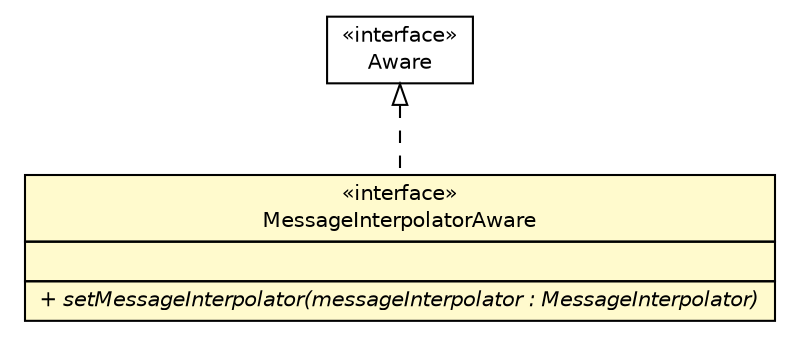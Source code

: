 #!/usr/local/bin/dot
#
# Class diagram 
# Generated by UMLGraph version R5_6-24-gf6e263 (http://www.umlgraph.org/)
#

digraph G {
	edge [fontname="Helvetica",fontsize=10,labelfontname="Helvetica",labelfontsize=10];
	node [fontname="Helvetica",fontsize=10,shape=plaintext];
	nodesep=0.25;
	ranksep=0.5;
	// com.yirendai.oss.lib.common.msginterpolate.MessageInterpolatorAware
	c4502 [label=<<table title="com.yirendai.oss.lib.common.msginterpolate.MessageInterpolatorAware" border="0" cellborder="1" cellspacing="0" cellpadding="2" port="p" bgcolor="lemonChiffon" href="./MessageInterpolatorAware.html">
		<tr><td><table border="0" cellspacing="0" cellpadding="1">
<tr><td align="center" balign="center"> &#171;interface&#187; </td></tr>
<tr><td align="center" balign="center"> MessageInterpolatorAware </td></tr>
		</table></td></tr>
		<tr><td><table border="0" cellspacing="0" cellpadding="1">
<tr><td align="left" balign="left">  </td></tr>
		</table></td></tr>
		<tr><td><table border="0" cellspacing="0" cellpadding="1">
<tr><td align="left" balign="left"><font face="Helvetica-Oblique" point-size="10.0"> + setMessageInterpolator(messageInterpolator : MessageInterpolator) </font></td></tr>
		</table></td></tr>
		</table>>, URL="./MessageInterpolatorAware.html", fontname="Helvetica", fontcolor="black", fontsize=10.0];
	//com.yirendai.oss.lib.common.msginterpolate.MessageInterpolatorAware implements org.springframework.beans.factory.Aware
	c4519:p -> c4502:p [dir=back,arrowtail=empty,style=dashed];
	// org.springframework.beans.factory.Aware
	c4519 [label=<<table title="org.springframework.beans.factory.Aware" border="0" cellborder="1" cellspacing="0" cellpadding="2" port="p" href="http://java.sun.com/j2se/1.4.2/docs/api/org/springframework/beans/factory/Aware.html">
		<tr><td><table border="0" cellspacing="0" cellpadding="1">
<tr><td align="center" balign="center"> &#171;interface&#187; </td></tr>
<tr><td align="center" balign="center"> Aware </td></tr>
		</table></td></tr>
		</table>>, URL="http://java.sun.com/j2se/1.4.2/docs/api/org/springframework/beans/factory/Aware.html", fontname="Helvetica", fontcolor="black", fontsize=10.0];
}

